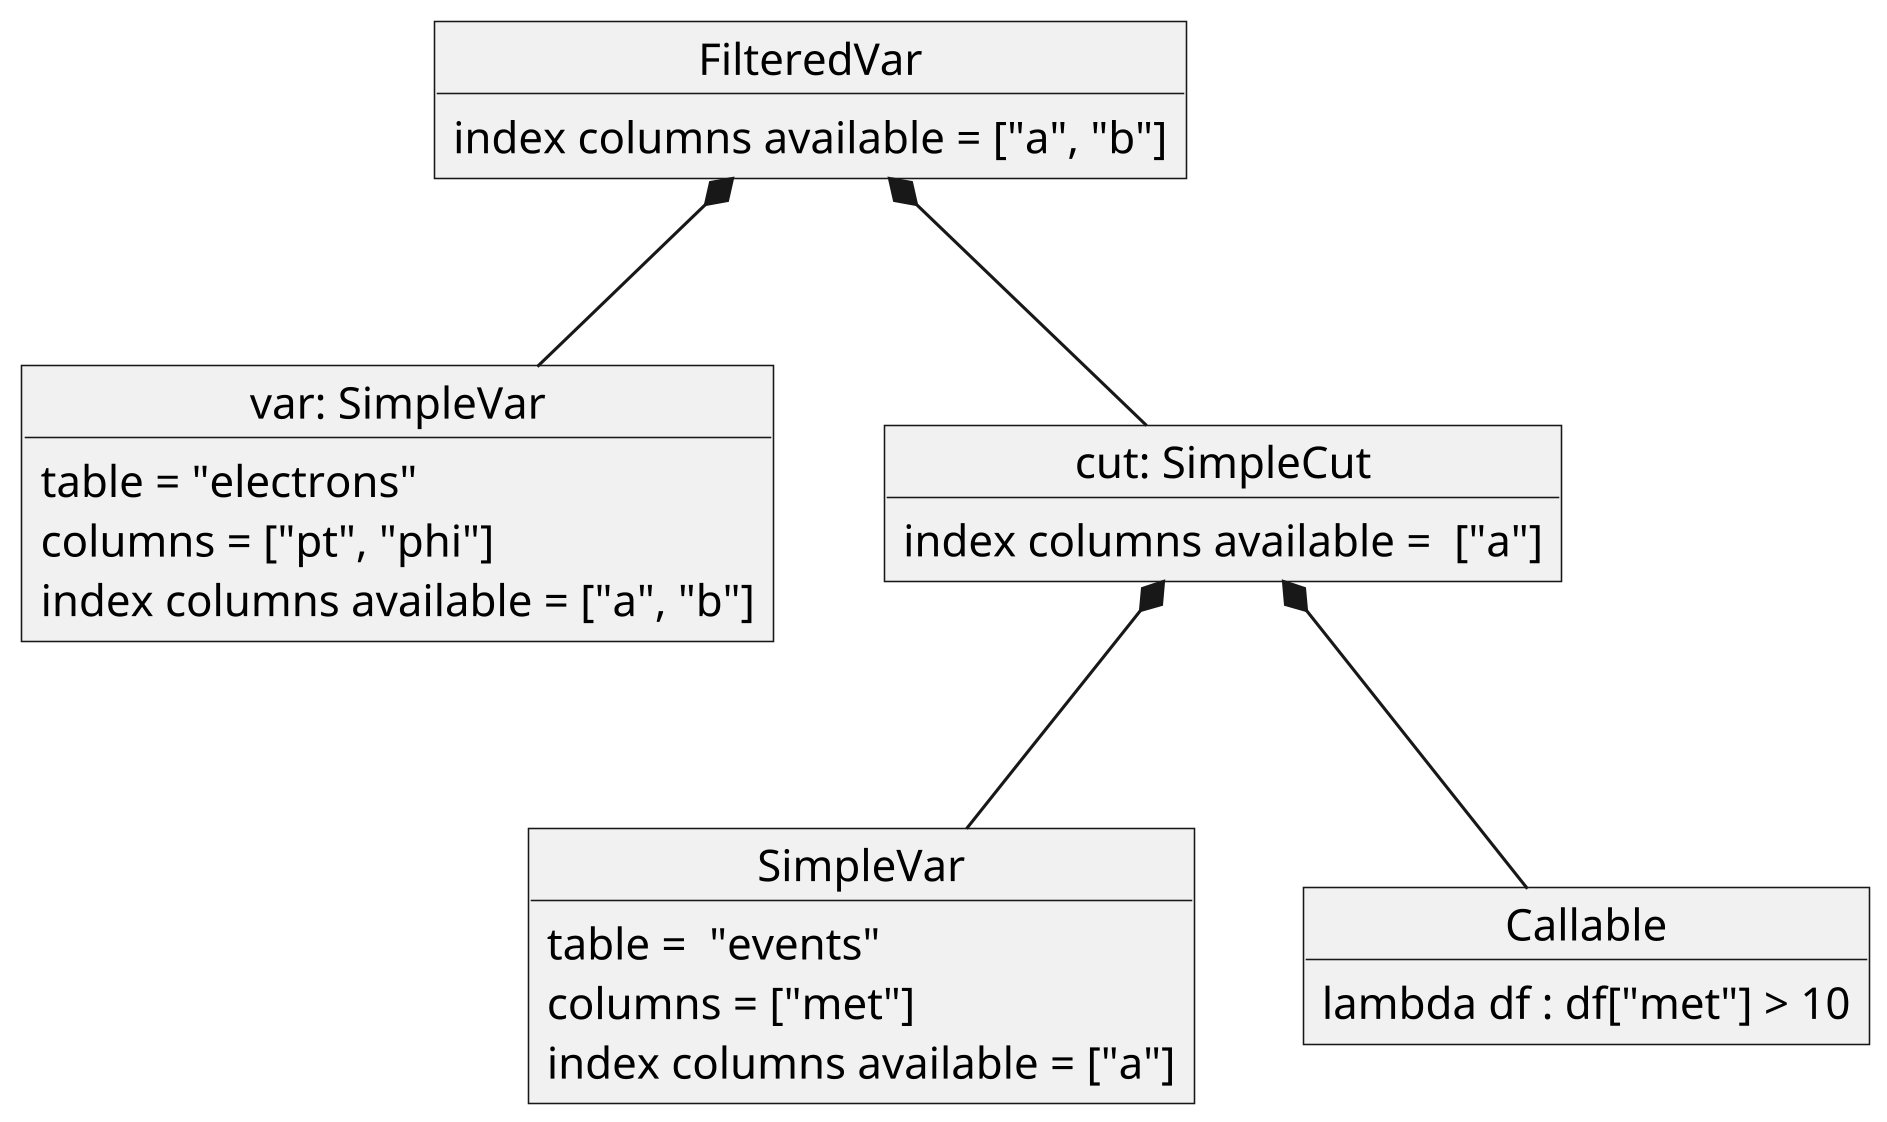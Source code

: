 @startuml
skinparam dpi 300

object "var: SimpleVar" as var {
  table = "electrons"
  columns = ["pt", "phi"]
  index columns available = ["a", "b"]
}

object "cut: SimpleCut" as cut {
  index columns available =  ["a"]
}

object "SimpleVar" as met {
  table =  "events"
  columns = ["met"]
  index columns available = ["a"]
}

object "FilteredVar" as fv {
  index columns available = ["a", "b"]
}

object "Callable" as pred {
 lambda df : df["met"] > 10
}

cut *-- met
cut *-- pred
fv *-- var
fv *-- cut

@enduml
